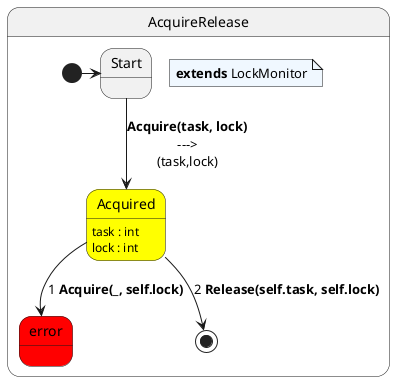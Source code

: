 @startuml
state AcquireRelease{
  note as SUPER #aliceblue
   **extends** LockMonitor
  end note
  [*] -> Start
  state Start
  state Acquired #yellow : task : int\nlock : int
  Start --> Acquired : **Acquire(task, lock)**\n--->\n(task,lock)
  state error #red
  Acquired --> error : 1 **Acquire(_, self.lock)**
  Acquired --> [*] : 2 **Release(self.task, self.lock)**
}
@enduml